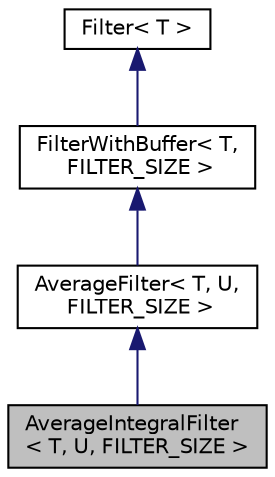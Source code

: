 digraph "AverageIntegralFilter&lt; T, U, FILTER_SIZE &gt;"
{
 // INTERACTIVE_SVG=YES
  edge [fontname="Helvetica",fontsize="10",labelfontname="Helvetica",labelfontsize="10"];
  node [fontname="Helvetica",fontsize="10",shape=record];
  Node1 [label="AverageIntegralFilter\l\< T, U, FILTER_SIZE \>",height=0.2,width=0.4,color="black", fillcolor="grey75", style="filled", fontcolor="black"];
  Node2 -> Node1 [dir="back",color="midnightblue",fontsize="10",style="solid",fontname="Helvetica"];
  Node2 [label="AverageFilter\< T, U,\l FILTER_SIZE \>",height=0.2,width=0.4,color="black", fillcolor="white", style="filled",URL="$classAverageFilter.html"];
  Node3 -> Node2 [dir="back",color="midnightblue",fontsize="10",style="solid",fontname="Helvetica"];
  Node3 [label="FilterWithBuffer\< T,\l FILTER_SIZE \>",height=0.2,width=0.4,color="black", fillcolor="white", style="filled",URL="$classFilterWithBuffer.html"];
  Node4 -> Node3 [dir="back",color="midnightblue",fontsize="10",style="solid",fontname="Helvetica"];
  Node4 [label="Filter\< T \>",height=0.2,width=0.4,color="black", fillcolor="white", style="filled",URL="$classFilter.html"];
}

